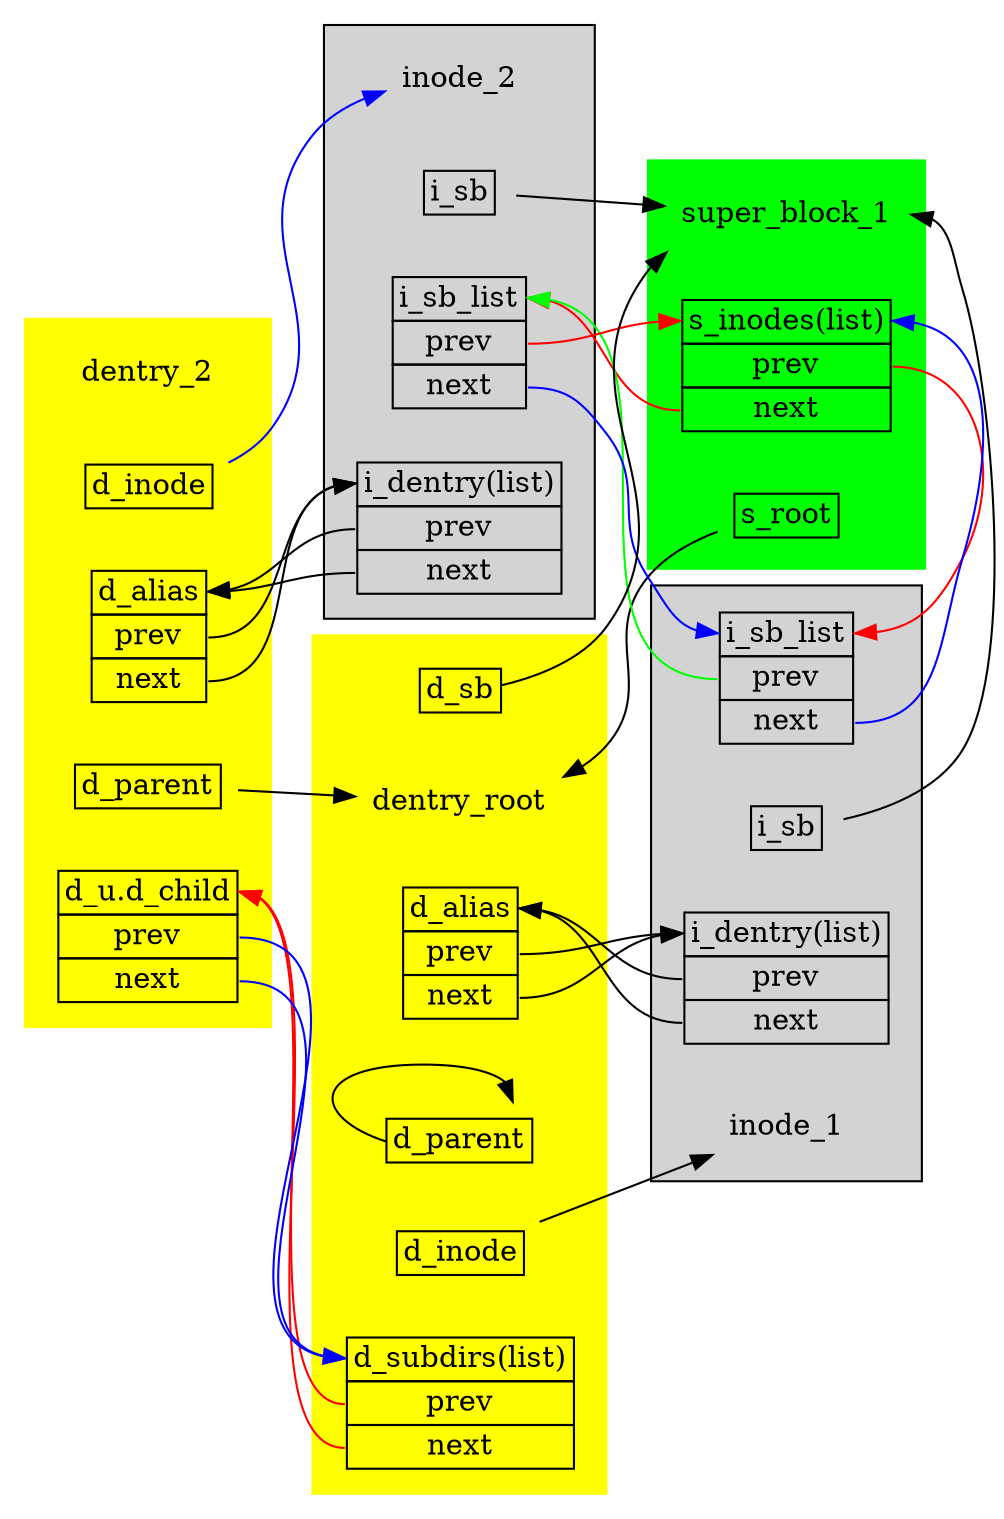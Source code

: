 digraph circle{
    node [shape=plaintext]
    rankdir = LR


    subgraph cluster_sb1 {
        style=filled;
        color=green;

        "super_block_1" [
            label= "super_block_1"
        ]; 

         "s_inodes_1" [
            label=< 
            <TABLE BORDER="0" CELLBORDER="1" CELLSPACING="0">
                <TR>
                    <TD PORT="name">s_inodes(list)</TD>
                </TR>
                <TR>
                    <TD PORT="prev">prev</TD>
                </TR>
                <TR>
                    <TD PORT="next">next</TD>
                </TR>
            </TABLE>>
        ];
        "s_root_1" [
            label=< 
            <TABLE BORDER="0" CELLBORDER="1" CELLSPACING="0">
                <TR>
                    <TD PORT="name">s_root</TD>
                </TR>
            </TABLE>>
        ];

    }

    subgraph cluster_inode1 {
        style=filled;



         "i_sb_1" [
            label=< 
            <TABLE BORDER="0" CELLBORDER="1" CELLSPACING="0">
                <TR>
                    <TD PORT="name">i_sb</TD>
                </TR>
            </TABLE>>
        ];

        "i_sb_list_1" [
            label=< 
            <TABLE BORDER="0" CELLBORDER="1" CELLSPACING="0">
                <TR>
                    <TD PORT="name">i_sb_list</TD>
                </TR>
                <TR>
                    <TD PORT="prev">prev</TD>
                </TR>
                <TR>
                    <TD PORT="next">next</TD>
                </TR>
            </TABLE>>
        ];


        "i_dentry_1" [
            label=< 
            <TABLE BORDER="0" CELLBORDER="1" CELLSPACING="0">
                <TR>
                    <TD PORT="name">i_dentry(list)</TD>
                </TR>
                <TR>
                    <TD PORT="prev">prev</TD>
                </TR>
                <TR>
                    <TD PORT="next">next</TD>
                </TR>
            </TABLE>>
        ];
        "inode_1" [
            label= "inode_1"
        ]; 
    }

    subgraph cluster_inode2 {
        style=filled;


        "inode_2" [
            label= "inode_2"
        ]; 
         "i_sb_2" [
            label=< 
            <TABLE BORDER="0" CELLBORDER="1" CELLSPACING="0">
                <TR>
                    <TD PORT="name">i_sb</TD>
                </TR>
            </TABLE>>
        ];
        "i_sb_list_2" [
            label=< 
            <TABLE BORDER="0" CELLBORDER="1" CELLSPACING="0">
                <TR>
                    <TD PORT="name">i_sb_list</TD>
                </TR>
                <TR>
                    <TD PORT="prev">prev</TD>
                </TR>
                <TR>
                    <TD PORT="next">next</TD>
                </TR>
            </TABLE>>
        ];
        "i_dentry_2" [
            label=< 
            <TABLE BORDER="0" CELLBORDER="1" CELLSPACING="0">
                <TR>
                    <TD PORT="name">i_dentry(list)</TD>
                </TR>
                <TR>
                    <TD PORT="prev">prev</TD>
                </TR>
                <TR>
                    <TD PORT="next">next</TD>
                </TR>
            </TABLE>>
        ];
    }

    subgraph cluster_dentry1 {
        style=filled;
        color=yellow;

        "dentry_1" [
            label= "dentry_root"
        ]; 

         "d_sb_1" [
            label=< 
            <TABLE BORDER="0" CELLBORDER="1" CELLSPACING="0">
                <TR>
                    <TD PORT="name">d_sb</TD>
                </TR>
            </TABLE>>
        ];
        "d_inode_1" [
            label=< 
            <TABLE BORDER="0" CELLBORDER="1" CELLSPACING="0">
                <TR>
                    <TD PORT="name">d_inode</TD>
                </TR>
            </TABLE>>
        ];
        "d_parent_1" [
            label=< 
            <TABLE BORDER="0" CELLBORDER="1" CELLSPACING="0">
                <TR>
                    <TD PORT="name">d_parent</TD>
                </TR>
            </TABLE>>
        ];
        "d_alias_1" [
            label=< 
            <TABLE BORDER="0" CELLBORDER="1" CELLSPACING="0">
                <TR>
                    <TD PORT="name">d_alias</TD>
                </TR>
                <TR>
                    <TD PORT="prev">prev</TD>
                </TR>
                <TR>
                    <TD PORT="next">next</TD>
                </TR>
            </TABLE>>
        ];
        "d_subdirs_1" [
            label=< 
            <TABLE BORDER="0" CELLBORDER="1" CELLSPACING="0">
                <TR>
                    <TD PORT="name">d_subdirs(list)</TD>
                </TR>
                <TR>
                    <TD PORT="prev">prev</TD>
                </TR>
                <TR>
                    <TD PORT="next">next</TD>
                </TR>
            </TABLE>>
        ];
    }
    subgraph cluster_dentry2 {
        style=filled;
        color=yellow;

        "dentry_2" [
            label= "dentry_2"
        ]; 
        "d_u_d_child_2" [
            label=< 
            <TABLE BORDER="0" CELLBORDER="1" CELLSPACING="0">
                <TR>
                    <TD PORT="name">d_u.d_child</TD>
                </TR>
                <TR>
                    <TD PORT="prev">prev</TD>
                </TR>
                <TR>
                    <TD PORT="next">next</TD>
                </TR>
            </TABLE>>
        ];
        "d_alias_2" [
            label=< 
            <TABLE BORDER="0" CELLBORDER="1" CELLSPACING="0">
                <TR>
                    <TD PORT="name">d_alias</TD>
                </TR>
                <TR>
                    <TD PORT="prev">prev</TD>
                </TR>
                <TR>
                    <TD PORT="next">next</TD>
                </TR>
            </TABLE>>
        ];
        "d_inode_2" [
            label=< 
            <TABLE BORDER="0" CELLBORDER="1" CELLSPACING="0">
                <TR>
                    <TD PORT="name">d_inode</TD>
                </TR>
            </TABLE>>
        ];
        "d_parent_2" [
            label=< 
            <TABLE BORDER="0" CELLBORDER="1" CELLSPACING="0">
                <TR>
                    <TD PORT="name">d_parent</TD>
                </TR>
            </TABLE>>
        ];
    }

    i_sb_1:i_sb:e -> super_block_1:e
    i_sb_2:i_sb -> super_block_1
    s_inodes_1:prev:e -> i_sb_list_1:name:e [color=red]
    i_sb_list_1:next:e -> s_inodes_1:name:e [color=blue]
    d_sb_1:name -> super_block_1
    d_parent_1:name:w -> d_parent_1

    i_dentry_1:prev -> d_alias_1:name
    i_dentry_1:next -> d_alias_1:name
    d_alias_1:prev -> i_dentry_1:name
    d_alias_1:next -> i_dentry_1:name

    d_subdirs_1:prev -> d_u_d_child_2:name [color=red]
    d_subdirs_1:next -> d_u_d_child_2:name [color=red]
    d_u_d_child_2:prev -> d_subdirs_1:name [color=blue]
    d_u_d_child_2:next -> d_subdirs_1:name [color=blue]

    d_inode_1 -> inode_1
    d_inode_2 -> inode_2     [color=blue]

    i_sb_list_1:prev -> i_sb_list_2:name [color=green]
    i_sb_list_2:next -> i_sb_list_1:name [color=blue]
    i_sb_list_2:prev -> s_inodes_1:name [color=red]
    s_inodes_1:next -> i_sb_list_2:name [color=red]


    i_dentry_2:prev -> d_alias_2:name
    i_dentry_2:next -> d_alias_2:name
    d_alias_2:prev -> i_dentry_2:name
    d_alias_2:next -> i_dentry_2:name

    d_parent_2 -> dentry_1
    s_root_1 -> dentry_1

}